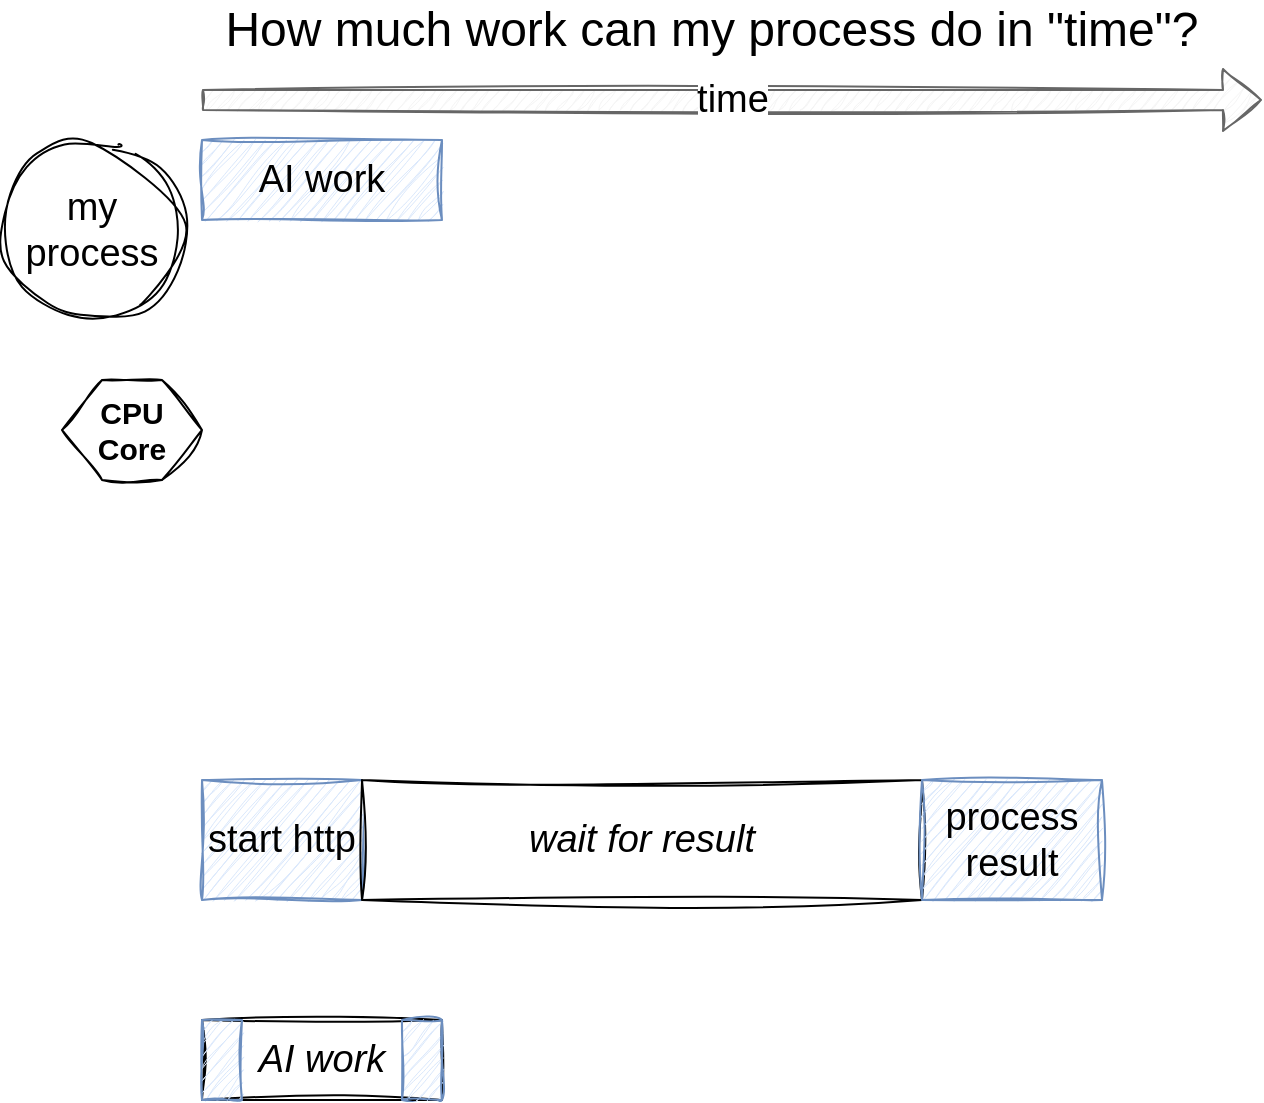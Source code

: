 <mxfile>
    <diagram id="jQDRxRcEZ57X8LE0vhkp" name="Page-1">
        <mxGraphModel dx="894" dy="326" grid="1" gridSize="10" guides="1" tooltips="1" connect="1" arrows="1" fold="1" page="1" pageScale="1" pageWidth="827" pageHeight="1169" background="none" math="0" shadow="0">
            <root>
                <mxCell id="0"/>
                <mxCell id="1" parent="0"/>
                <mxCell id="4" value="time" style="shape=flexArrow;endArrow=classic;html=1;fillColor=#f5f5f5;strokeColor=#666666;fontSize=19;sketch=1;curveFitting=1;jiggle=2;" edge="1" parent="1">
                    <mxGeometry width="50" height="50" relative="1" as="geometry">
                        <mxPoint x="120" y="80" as="sourcePoint"/>
                        <mxPoint x="650" y="80" as="targetPoint"/>
                    </mxGeometry>
                </mxCell>
                <mxCell id="5" value="AI work" style="rounded=0;whiteSpace=wrap;html=1;fontSize=19;fillColor=#dae8fc;strokeColor=#6c8ebf;sketch=1;curveFitting=1;jiggle=2;" vertex="1" parent="1">
                    <mxGeometry x="120" y="100" width="120" height="40" as="geometry"/>
                </mxCell>
                <mxCell id="hNWBGzLs28TzabvGlII9-9" value="my process" style="ellipse;whiteSpace=wrap;html=1;aspect=fixed;fontSize=19;sketch=1;curveFitting=1;jiggle=2;" vertex="1" parent="1">
                    <mxGeometry x="20" y="100" width="90" height="90" as="geometry"/>
                </mxCell>
                <mxCell id="hNWBGzLs28TzabvGlII9-13" value="" style="group;sketch=1;curveFitting=1;jiggle=2;" vertex="1" connectable="0" parent="1">
                    <mxGeometry x="120" y="420" width="450" height="60" as="geometry"/>
                </mxCell>
                <mxCell id="hNWBGzLs28TzabvGlII9-5" value="start http" style="rounded=0;whiteSpace=wrap;html=1;fontSize=19;fillColor=#dae8fc;strokeColor=#6c8ebf;sketch=1;curveFitting=1;jiggle=2;" vertex="1" parent="hNWBGzLs28TzabvGlII9-13">
                    <mxGeometry width="80" height="60" as="geometry"/>
                </mxCell>
                <mxCell id="hNWBGzLs28TzabvGlII9-6" value="wait for result" style="rounded=0;whiteSpace=wrap;html=1;fontSize=19;fontStyle=2;sketch=1;curveFitting=1;jiggle=2;" vertex="1" parent="hNWBGzLs28TzabvGlII9-13">
                    <mxGeometry x="80" width="280" height="60" as="geometry"/>
                </mxCell>
                <mxCell id="hNWBGzLs28TzabvGlII9-7" value="process result" style="rounded=0;whiteSpace=wrap;html=1;fontSize=19;fillColor=#dae8fc;strokeColor=#6c8ebf;sketch=1;curveFitting=1;jiggle=2;" vertex="1" parent="hNWBGzLs28TzabvGlII9-13">
                    <mxGeometry x="360" width="90" height="60" as="geometry"/>
                </mxCell>
                <mxCell id="hNWBGzLs28TzabvGlII9-14" value="" style="group;sketch=1;curveFitting=1;jiggle=2;" vertex="1" connectable="0" parent="1">
                    <mxGeometry x="120" y="540" width="120" height="40" as="geometry"/>
                </mxCell>
                <mxCell id="hNWBGzLs28TzabvGlII9-10" value="AI work" style="rounded=0;whiteSpace=wrap;html=1;fontSize=19;fontStyle=2;sketch=1;curveFitting=1;jiggle=2;" vertex="1" parent="hNWBGzLs28TzabvGlII9-14">
                    <mxGeometry width="120" height="40" as="geometry"/>
                </mxCell>
                <mxCell id="hNWBGzLs28TzabvGlII9-11" value="" style="rounded=0;whiteSpace=wrap;html=1;fontSize=19;fillColor=#dae8fc;strokeColor=#6c8ebf;sketch=1;curveFitting=1;jiggle=2;" vertex="1" parent="hNWBGzLs28TzabvGlII9-14">
                    <mxGeometry width="20" height="40" as="geometry"/>
                </mxCell>
                <mxCell id="hNWBGzLs28TzabvGlII9-12" value="" style="rounded=0;whiteSpace=wrap;html=1;fontSize=19;fillColor=#dae8fc;strokeColor=#6c8ebf;sketch=1;curveFitting=1;jiggle=2;" vertex="1" parent="hNWBGzLs28TzabvGlII9-14">
                    <mxGeometry x="100" width="20" height="40" as="geometry"/>
                </mxCell>
                <mxCell id="hNWBGzLs28TzabvGlII9-15" value="CPU Core" style="shape=hexagon;perimeter=hexagonPerimeter2;whiteSpace=wrap;html=1;fixedSize=1;fontSize=15;fontStyle=1;sketch=1;curveFitting=1;jiggle=2;" vertex="1" parent="1">
                    <mxGeometry x="50" y="220" width="70" height="50" as="geometry"/>
                </mxCell>
                <mxCell id="hNWBGzLs28TzabvGlII9-18" value="How much work can my process do in &quot;time&quot;?" style="text;html=1;align=center;verticalAlign=middle;whiteSpace=wrap;rounded=0;fontSize=24;labelBackgroundColor=default;sketch=1;curveFitting=1;jiggle=2;" vertex="1" parent="1">
                    <mxGeometry x="110" y="30" width="530" height="30" as="geometry"/>
                </mxCell>
            </root>
        </mxGraphModel>
    </diagram>
    <diagram id="9ZTX-xoFHpepIMoeKPHg" name="Page-2">
        <mxGraphModel dx="907" dy="480" grid="1" gridSize="10" guides="1" tooltips="1" connect="1" arrows="1" fold="1" page="1" pageScale="1" pageWidth="827" pageHeight="1169" math="0" shadow="0">
            <root>
                <mxCell id="0"/>
                <mxCell id="1" parent="0"/>
            </root>
        </mxGraphModel>
    </diagram>
    <diagram id="M3cbb_wZGVckkHJQSWHl" name="Page-3">
        <mxGraphModel dx="206" dy="93" grid="1" gridSize="10" guides="1" tooltips="1" connect="1" arrows="1" fold="1" page="1" pageScale="1" pageWidth="827" pageHeight="1169" math="0" shadow="0">
            <root>
                <mxCell id="0"/>
                <mxCell id="1" parent="0"/>
                <mxCell id="06U0okOjMT07u_jO-NAI-1" value="Time Keeping" style="text;html=1;strokeColor=none;fillColor=none;align=center;verticalAlign=middle;whiteSpace=wrap;rounded=0;sketch=1;hachureGap=4;jiggle=2;curveFitting=1;fontFamily=Architects Daughter;fontSource=https%3A%2F%2Ffonts.googleapis.com%2Fcss%3Ffamily%3DArchitects%2BDaughter;fontSize=20;" vertex="1" parent="1">
                    <mxGeometry x="290" y="80" width="290" height="30" as="geometry"/>
                </mxCell>
                <mxCell id="06U0okOjMT07u_jO-NAI-2" value="Do it!" style="text;html=1;strokeColor=none;fillColor=none;align=center;verticalAlign=middle;whiteSpace=wrap;rounded=0;sketch=1;hachureGap=4;jiggle=2;curveFitting=1;fontFamily=Architects Daughter;fontSource=https%3A%2F%2Ffonts.googleapis.com%2Fcss%3Ffamily%3DArchitects%2BDaughter;fontSize=20;" vertex="1" parent="1">
                    <mxGeometry x="290" y="150" width="290" height="30" as="geometry"/>
                </mxCell>
                <mxCell id="06U0okOjMT07u_jO-NAI-3" value="Have a good lunch" style="text;html=1;strokeColor=none;fillColor=none;align=center;verticalAlign=middle;whiteSpace=wrap;rounded=0;sketch=1;hachureGap=4;jiggle=2;curveFitting=1;fontFamily=Architects Daughter;fontSource=https%3A%2F%2Ffonts.googleapis.com%2Fcss%3Ffamily%3DArchitects%2BDaughter;fontSize=20;" vertex="1" parent="1">
                    <mxGeometry x="290" y="220" width="290" height="30" as="geometry"/>
                </mxCell>
                <mxCell id="06U0okOjMT07u_jO-NAI-4" value="Topic of today" style="text;html=1;strokeColor=none;fillColor=none;align=center;verticalAlign=middle;whiteSpace=wrap;rounded=0;sketch=1;hachureGap=4;jiggle=2;curveFitting=1;fontFamily=Architects Daughter;fontSource=https%3A%2F%2Ffonts.googleapis.com%2Fcss%3Ffamily%3DArchitects%2BDaughter;fontSize=20;" vertex="1" parent="1">
                    <mxGeometry x="360" y="20" width="160" height="30" as="geometry"/>
                </mxCell>
            </root>
        </mxGraphModel>
    </diagram>
</mxfile>